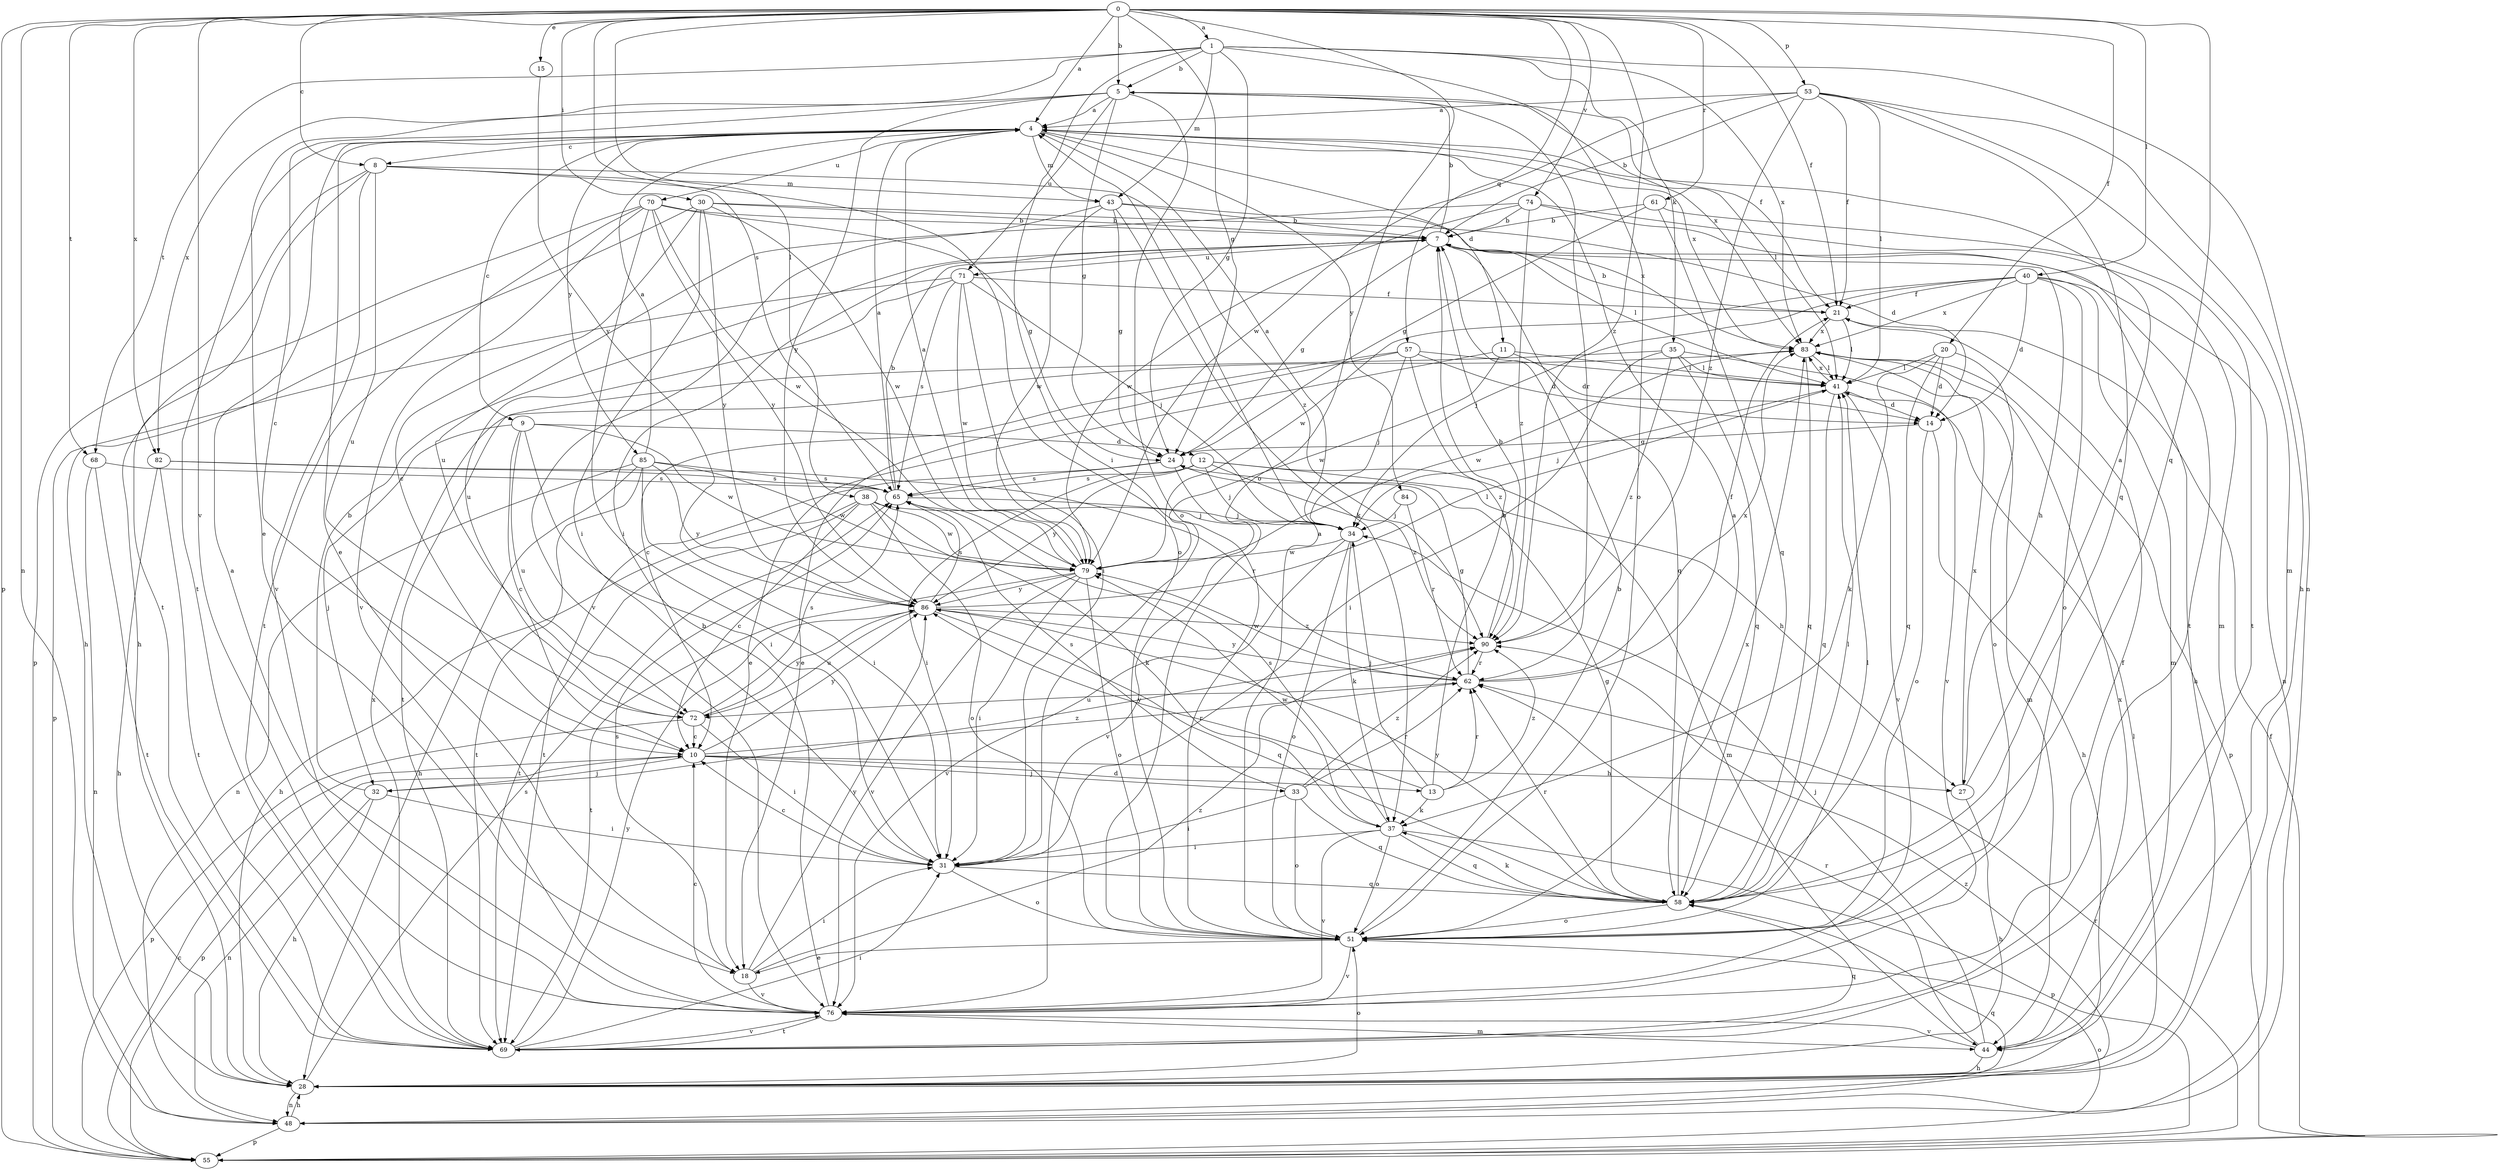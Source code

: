 strict digraph  {
0;
1;
4;
5;
7;
8;
9;
10;
11;
12;
13;
14;
15;
18;
20;
21;
24;
27;
28;
30;
31;
32;
33;
34;
35;
37;
38;
40;
41;
43;
44;
48;
51;
53;
55;
57;
58;
61;
62;
65;
68;
69;
70;
71;
72;
74;
76;
79;
82;
83;
84;
85;
86;
90;
0 -> 1  [label=a];
0 -> 4  [label=a];
0 -> 5  [label=b];
0 -> 8  [label=c];
0 -> 15  [label=e];
0 -> 20  [label=f];
0 -> 21  [label=f];
0 -> 24  [label=g];
0 -> 30  [label=i];
0 -> 38  [label=l];
0 -> 40  [label=l];
0 -> 48  [label=n];
0 -> 51  [label=o];
0 -> 53  [label=p];
0 -> 55  [label=p];
0 -> 57  [label=q];
0 -> 58  [label=q];
0 -> 61  [label=r];
0 -> 65  [label=s];
0 -> 68  [label=t];
0 -> 74  [label=v];
0 -> 76  [label=v];
0 -> 82  [label=x];
0 -> 90  [label=z];
1 -> 5  [label=b];
1 -> 24  [label=g];
1 -> 31  [label=i];
1 -> 35  [label=k];
1 -> 43  [label=m];
1 -> 48  [label=n];
1 -> 51  [label=o];
1 -> 68  [label=t];
1 -> 82  [label=x];
1 -> 83  [label=x];
4 -> 8  [label=c];
4 -> 9  [label=c];
4 -> 11  [label=d];
4 -> 18  [label=e];
4 -> 41  [label=l];
4 -> 43  [label=m];
4 -> 69  [label=t];
4 -> 70  [label=u];
4 -> 83  [label=x];
4 -> 84  [label=y];
4 -> 85  [label=y];
5 -> 4  [label=a];
5 -> 10  [label=c];
5 -> 18  [label=e];
5 -> 21  [label=f];
5 -> 24  [label=g];
5 -> 51  [label=o];
5 -> 62  [label=r];
5 -> 71  [label=u];
5 -> 83  [label=x];
5 -> 86  [label=y];
7 -> 5  [label=b];
7 -> 24  [label=g];
7 -> 27  [label=h];
7 -> 41  [label=l];
7 -> 48  [label=n];
7 -> 58  [label=q];
7 -> 71  [label=u];
8 -> 43  [label=m];
8 -> 51  [label=o];
8 -> 55  [label=p];
8 -> 69  [label=t];
8 -> 72  [label=u];
8 -> 76  [label=v];
8 -> 90  [label=z];
9 -> 10  [label=c];
9 -> 12  [label=d];
9 -> 31  [label=i];
9 -> 32  [label=j];
9 -> 72  [label=u];
9 -> 79  [label=w];
10 -> 13  [label=d];
10 -> 27  [label=h];
10 -> 32  [label=j];
10 -> 33  [label=j];
10 -> 55  [label=p];
10 -> 62  [label=r];
10 -> 86  [label=y];
11 -> 14  [label=d];
11 -> 18  [label=e];
11 -> 41  [label=l];
11 -> 79  [label=w];
12 -> 27  [label=h];
12 -> 31  [label=i];
12 -> 34  [label=j];
12 -> 44  [label=m];
12 -> 65  [label=s];
12 -> 86  [label=y];
12 -> 90  [label=z];
13 -> 7  [label=b];
13 -> 34  [label=j];
13 -> 37  [label=k];
13 -> 62  [label=r];
13 -> 86  [label=y];
13 -> 90  [label=z];
14 -> 24  [label=g];
14 -> 28  [label=h];
14 -> 51  [label=o];
15 -> 86  [label=y];
18 -> 31  [label=i];
18 -> 65  [label=s];
18 -> 76  [label=v];
18 -> 86  [label=y];
18 -> 90  [label=z];
20 -> 14  [label=d];
20 -> 37  [label=k];
20 -> 41  [label=l];
20 -> 51  [label=o];
20 -> 58  [label=q];
21 -> 7  [label=b];
21 -> 41  [label=l];
21 -> 83  [label=x];
24 -> 65  [label=s];
24 -> 69  [label=t];
24 -> 76  [label=v];
27 -> 4  [label=a];
27 -> 28  [label=h];
27 -> 83  [label=x];
28 -> 41  [label=l];
28 -> 48  [label=n];
28 -> 51  [label=o];
28 -> 65  [label=s];
30 -> 7  [label=b];
30 -> 10  [label=c];
30 -> 14  [label=d];
30 -> 28  [label=h];
30 -> 31  [label=i];
30 -> 79  [label=w];
30 -> 86  [label=y];
31 -> 10  [label=c];
31 -> 51  [label=o];
31 -> 58  [label=q];
32 -> 7  [label=b];
32 -> 28  [label=h];
32 -> 31  [label=i];
32 -> 48  [label=n];
32 -> 90  [label=z];
33 -> 31  [label=i];
33 -> 51  [label=o];
33 -> 58  [label=q];
33 -> 62  [label=r];
33 -> 65  [label=s];
33 -> 90  [label=z];
34 -> 4  [label=a];
34 -> 37  [label=k];
34 -> 51  [label=o];
34 -> 76  [label=v];
34 -> 79  [label=w];
35 -> 31  [label=i];
35 -> 41  [label=l];
35 -> 58  [label=q];
35 -> 69  [label=t];
35 -> 76  [label=v];
35 -> 90  [label=z];
37 -> 31  [label=i];
37 -> 51  [label=o];
37 -> 55  [label=p];
37 -> 58  [label=q];
37 -> 65  [label=s];
37 -> 76  [label=v];
37 -> 79  [label=w];
38 -> 10  [label=c];
38 -> 28  [label=h];
38 -> 34  [label=j];
38 -> 37  [label=k];
38 -> 51  [label=o];
38 -> 69  [label=t];
38 -> 79  [label=w];
40 -> 14  [label=d];
40 -> 21  [label=f];
40 -> 28  [label=h];
40 -> 34  [label=j];
40 -> 44  [label=m];
40 -> 51  [label=o];
40 -> 79  [label=w];
40 -> 83  [label=x];
41 -> 14  [label=d];
41 -> 34  [label=j];
41 -> 58  [label=q];
41 -> 76  [label=v];
41 -> 83  [label=x];
43 -> 7  [label=b];
43 -> 24  [label=g];
43 -> 37  [label=k];
43 -> 76  [label=v];
43 -> 79  [label=w];
43 -> 83  [label=x];
44 -> 28  [label=h];
44 -> 34  [label=j];
44 -> 62  [label=r];
44 -> 76  [label=v];
44 -> 83  [label=x];
48 -> 28  [label=h];
48 -> 55  [label=p];
48 -> 58  [label=q];
48 -> 90  [label=z];
51 -> 4  [label=a];
51 -> 7  [label=b];
51 -> 18  [label=e];
51 -> 41  [label=l];
51 -> 76  [label=v];
51 -> 83  [label=x];
53 -> 4  [label=a];
53 -> 7  [label=b];
53 -> 21  [label=f];
53 -> 28  [label=h];
53 -> 41  [label=l];
53 -> 44  [label=m];
53 -> 58  [label=q];
53 -> 79  [label=w];
53 -> 90  [label=z];
55 -> 10  [label=c];
55 -> 21  [label=f];
55 -> 51  [label=o];
55 -> 62  [label=r];
57 -> 10  [label=c];
57 -> 14  [label=d];
57 -> 18  [label=e];
57 -> 34  [label=j];
57 -> 41  [label=l];
57 -> 90  [label=z];
58 -> 4  [label=a];
58 -> 24  [label=g];
58 -> 37  [label=k];
58 -> 41  [label=l];
58 -> 51  [label=o];
58 -> 62  [label=r];
58 -> 86  [label=y];
61 -> 7  [label=b];
61 -> 24  [label=g];
61 -> 58  [label=q];
61 -> 69  [label=t];
62 -> 21  [label=f];
62 -> 24  [label=g];
62 -> 72  [label=u];
62 -> 79  [label=w];
62 -> 83  [label=x];
62 -> 86  [label=y];
65 -> 4  [label=a];
65 -> 7  [label=b];
65 -> 34  [label=j];
68 -> 48  [label=n];
68 -> 65  [label=s];
68 -> 69  [label=t];
69 -> 31  [label=i];
69 -> 58  [label=q];
69 -> 76  [label=v];
69 -> 83  [label=x];
69 -> 86  [label=y];
70 -> 7  [label=b];
70 -> 24  [label=g];
70 -> 28  [label=h];
70 -> 31  [label=i];
70 -> 69  [label=t];
70 -> 76  [label=v];
70 -> 79  [label=w];
70 -> 86  [label=y];
71 -> 21  [label=f];
71 -> 31  [label=i];
71 -> 34  [label=j];
71 -> 55  [label=p];
71 -> 65  [label=s];
71 -> 72  [label=u];
71 -> 79  [label=w];
72 -> 10  [label=c];
72 -> 31  [label=i];
72 -> 55  [label=p];
72 -> 65  [label=s];
72 -> 86  [label=y];
74 -> 7  [label=b];
74 -> 44  [label=m];
74 -> 69  [label=t];
74 -> 72  [label=u];
74 -> 79  [label=w];
74 -> 90  [label=z];
76 -> 4  [label=a];
76 -> 7  [label=b];
76 -> 10  [label=c];
76 -> 21  [label=f];
76 -> 44  [label=m];
76 -> 69  [label=t];
79 -> 4  [label=a];
79 -> 31  [label=i];
79 -> 51  [label=o];
79 -> 69  [label=t];
79 -> 76  [label=v];
79 -> 86  [label=y];
82 -> 28  [label=h];
82 -> 62  [label=r];
82 -> 65  [label=s];
82 -> 69  [label=t];
83 -> 41  [label=l];
83 -> 44  [label=m];
83 -> 55  [label=p];
83 -> 58  [label=q];
83 -> 79  [label=w];
84 -> 34  [label=j];
84 -> 62  [label=r];
85 -> 4  [label=a];
85 -> 28  [label=h];
85 -> 31  [label=i];
85 -> 48  [label=n];
85 -> 65  [label=s];
85 -> 69  [label=t];
85 -> 79  [label=w];
85 -> 86  [label=y];
86 -> 41  [label=l];
86 -> 58  [label=q];
86 -> 65  [label=s];
86 -> 72  [label=u];
86 -> 90  [label=z];
90 -> 7  [label=b];
90 -> 62  [label=r];
}
